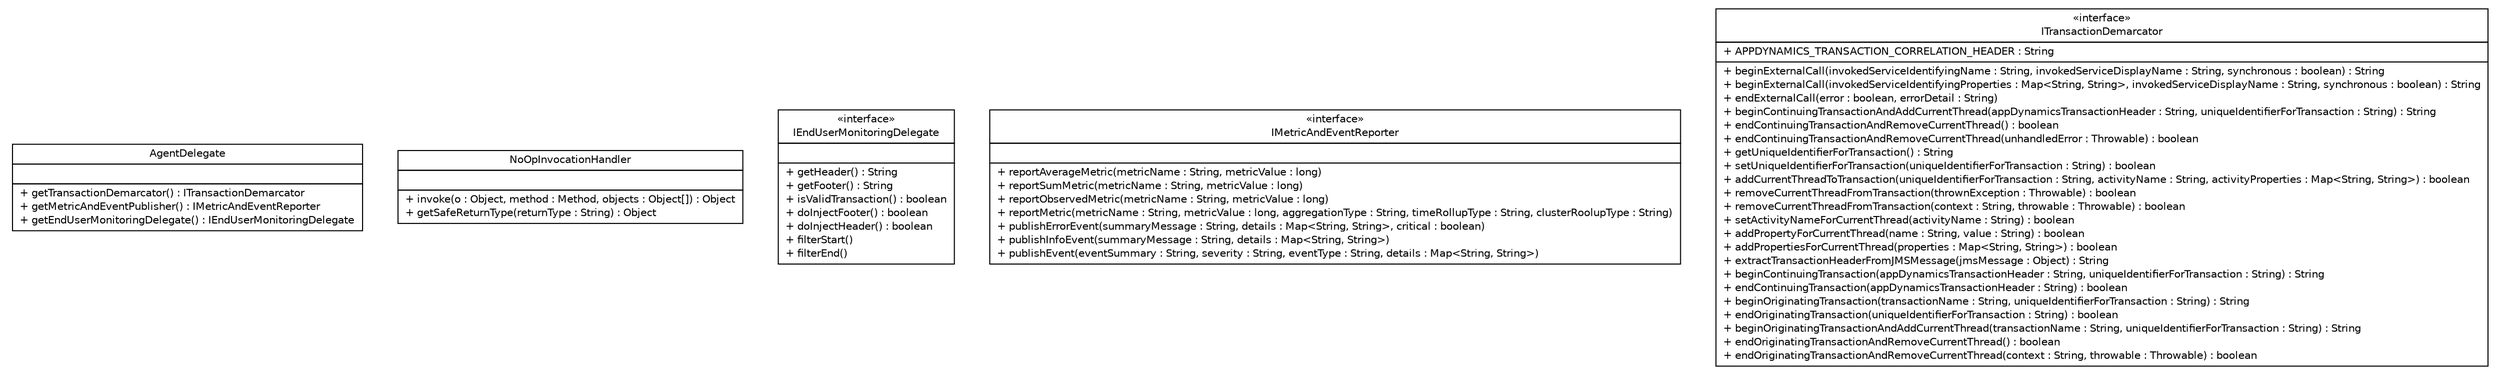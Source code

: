#!/usr/local/bin/dot
#
# Class diagram 
# Generated by UMLGraph version 5.4 (http://www.umlgraph.org/)
#

digraph G {
	edge [fontname="Helvetica",fontsize=10,labelfontname="Helvetica",labelfontsize=10];
	node [fontname="Helvetica",fontsize=10,shape=plaintext];
	nodesep=0.25;
	ranksep=0.5;
	// com.appdynamics.apm.appagent.api.AgentDelegate
	c0 [label=<<table title="com.appdynamics.apm.appagent.api.AgentDelegate" border="0" cellborder="1" cellspacing="0" cellpadding="2" port="p" href="./AgentDelegate.html">
		<tr><td><table border="0" cellspacing="0" cellpadding="1">
<tr><td align="center" balign="center"> AgentDelegate </td></tr>
		</table></td></tr>
		<tr><td><table border="0" cellspacing="0" cellpadding="1">
<tr><td align="left" balign="left">  </td></tr>
		</table></td></tr>
		<tr><td><table border="0" cellspacing="0" cellpadding="1">
<tr><td align="left" balign="left"> + getTransactionDemarcator() : ITransactionDemarcator </td></tr>
<tr><td align="left" balign="left"> + getMetricAndEventPublisher() : IMetricAndEventReporter </td></tr>
<tr><td align="left" balign="left"> + getEndUserMonitoringDelegate() : IEndUserMonitoringDelegate </td></tr>
		</table></td></tr>
		</table>>, URL="./AgentDelegate.html", fontname="Helvetica", fontcolor="black", fontsize=10.0];
	// com.appdynamics.apm.appagent.api.NoOpInvocationHandler
	c1 [label=<<table title="com.appdynamics.apm.appagent.api.NoOpInvocationHandler" border="0" cellborder="1" cellspacing="0" cellpadding="2" port="p" href="./NoOpInvocationHandler.html">
		<tr><td><table border="0" cellspacing="0" cellpadding="1">
<tr><td align="center" balign="center"> NoOpInvocationHandler </td></tr>
		</table></td></tr>
		<tr><td><table border="0" cellspacing="0" cellpadding="1">
<tr><td align="left" balign="left">  </td></tr>
		</table></td></tr>
		<tr><td><table border="0" cellspacing="0" cellpadding="1">
<tr><td align="left" balign="left"> + invoke(o : Object, method : Method, objects : Object[]) : Object </td></tr>
<tr><td align="left" balign="left"> + getSafeReturnType(returnType : String) : Object </td></tr>
		</table></td></tr>
		</table>>, URL="./NoOpInvocationHandler.html", fontname="Helvetica", fontcolor="black", fontsize=10.0];
	// com.appdynamics.apm.appagent.api.IEndUserMonitoringDelegate
	c6 [label=<<table title="com.appdynamics.apm.appagent.api.IEndUserMonitoringDelegate" border="0" cellborder="1" cellspacing="0" cellpadding="2" port="p" href="./IEndUserMonitoringDelegate.html">
		<tr><td><table border="0" cellspacing="0" cellpadding="1">
<tr><td align="center" balign="center"> &#171;interface&#187; </td></tr>
<tr><td align="center" balign="center"> IEndUserMonitoringDelegate </td></tr>
		</table></td></tr>
		<tr><td><table border="0" cellspacing="0" cellpadding="1">
<tr><td align="left" balign="left">  </td></tr>
		</table></td></tr>
		<tr><td><table border="0" cellspacing="0" cellpadding="1">
<tr><td align="left" balign="left"> + getHeader() : String </td></tr>
<tr><td align="left" balign="left"> + getFooter() : String </td></tr>
<tr><td align="left" balign="left"> + isValidTransaction() : boolean </td></tr>
<tr><td align="left" balign="left"> + doInjectFooter() : boolean </td></tr>
<tr><td align="left" balign="left"> + doInjectHeader() : boolean </td></tr>
<tr><td align="left" balign="left"> + filterStart() </td></tr>
<tr><td align="left" balign="left"> + filterEnd() </td></tr>
		</table></td></tr>
		</table>>, URL="./IEndUserMonitoringDelegate.html", fontname="Helvetica", fontcolor="black", fontsize=10.0];
	// com.appdynamics.apm.appagent.api.IMetricAndEventReporter
	c7 [label=<<table title="com.appdynamics.apm.appagent.api.IMetricAndEventReporter" border="0" cellborder="1" cellspacing="0" cellpadding="2" port="p" href="./IMetricAndEventReporter.html">
		<tr><td><table border="0" cellspacing="0" cellpadding="1">
<tr><td align="center" balign="center"> &#171;interface&#187; </td></tr>
<tr><td align="center" balign="center"> IMetricAndEventReporter </td></tr>
		</table></td></tr>
		<tr><td><table border="0" cellspacing="0" cellpadding="1">
<tr><td align="left" balign="left">  </td></tr>
		</table></td></tr>
		<tr><td><table border="0" cellspacing="0" cellpadding="1">
<tr><td align="left" balign="left"> + reportAverageMetric(metricName : String, metricValue : long) </td></tr>
<tr><td align="left" balign="left"> + reportSumMetric(metricName : String, metricValue : long) </td></tr>
<tr><td align="left" balign="left"> + reportObservedMetric(metricName : String, metricValue : long) </td></tr>
<tr><td align="left" balign="left"> + reportMetric(metricName : String, metricValue : long, aggregationType : String, timeRollupType : String, clusterRoolupType : String) </td></tr>
<tr><td align="left" balign="left"> + publishErrorEvent(summaryMessage : String, details : Map&lt;String, String&gt;, critical : boolean) </td></tr>
<tr><td align="left" balign="left"> + publishInfoEvent(summaryMessage : String, details : Map&lt;String, String&gt;) </td></tr>
<tr><td align="left" balign="left"> + publishEvent(eventSummary : String, severity : String, eventType : String, details : Map&lt;String, String&gt;) </td></tr>
		</table></td></tr>
		</table>>, URL="./IMetricAndEventReporter.html", fontname="Helvetica", fontcolor="black", fontsize=10.0];
	// com.appdynamics.apm.appagent.api.ITransactionDemarcator
	c8 [label=<<table title="com.appdynamics.apm.appagent.api.ITransactionDemarcator" border="0" cellborder="1" cellspacing="0" cellpadding="2" port="p" href="./ITransactionDemarcator.html">
		<tr><td><table border="0" cellspacing="0" cellpadding="1">
<tr><td align="center" balign="center"> &#171;interface&#187; </td></tr>
<tr><td align="center" balign="center"> ITransactionDemarcator </td></tr>
		</table></td></tr>
		<tr><td><table border="0" cellspacing="0" cellpadding="1">
<tr><td align="left" balign="left"> + APPDYNAMICS_TRANSACTION_CORRELATION_HEADER : String </td></tr>
		</table></td></tr>
		<tr><td><table border="0" cellspacing="0" cellpadding="1">
<tr><td align="left" balign="left"> + beginExternalCall(invokedServiceIdentifyingName : String, invokedServiceDisplayName : String, synchronous : boolean) : String </td></tr>
<tr><td align="left" balign="left"> + beginExternalCall(invokedServiceIdentifyingProperties : Map&lt;String, String&gt;, invokedServiceDisplayName : String, synchronous : boolean) : String </td></tr>
<tr><td align="left" balign="left"> + endExternalCall(error : boolean, errorDetail : String) </td></tr>
<tr><td align="left" balign="left"> + beginContinuingTransactionAndAddCurrentThread(appDynamicsTransactionHeader : String, uniqueIdentifierForTransaction : String) : String </td></tr>
<tr><td align="left" balign="left"> + endContinuingTransactionAndRemoveCurrentThread() : boolean </td></tr>
<tr><td align="left" balign="left"> + endContinuingTransactionAndRemoveCurrentThread(unhandledError : Throwable) : boolean </td></tr>
<tr><td align="left" balign="left"> + getUniqueIdentifierForTransaction() : String </td></tr>
<tr><td align="left" balign="left"> + setUniqueIdentifierForTransaction(uniqueIdentifierForTransaction : String) : boolean </td></tr>
<tr><td align="left" balign="left"> + addCurrentThreadToTransaction(uniqueIdentifierForTransaction : String, activityName : String, activityProperties : Map&lt;String, String&gt;) : boolean </td></tr>
<tr><td align="left" balign="left"> + removeCurrentThreadFromTransaction(thrownException : Throwable) : boolean </td></tr>
<tr><td align="left" balign="left"> + removeCurrentThreadFromTransaction(context : String, throwable : Throwable) : boolean </td></tr>
<tr><td align="left" balign="left"> + setActivityNameForCurrentThread(activityName : String) : boolean </td></tr>
<tr><td align="left" balign="left"> + addPropertyForCurrentThread(name : String, value : String) : boolean </td></tr>
<tr><td align="left" balign="left"> + addPropertiesForCurrentThread(properties : Map&lt;String, String&gt;) : boolean </td></tr>
<tr><td align="left" balign="left"> + extractTransactionHeaderFromJMSMessage(jmsMessage : Object) : String </td></tr>
<tr><td align="left" balign="left"> + beginContinuingTransaction(appDynamicsTransactionHeader : String, uniqueIdentifierForTransaction : String) : String </td></tr>
<tr><td align="left" balign="left"> + endContinuingTransaction(appDynamicsTransactionHeader : String) : boolean </td></tr>
<tr><td align="left" balign="left"> + beginOriginatingTransaction(transactionName : String, uniqueIdentifierForTransaction : String) : String </td></tr>
<tr><td align="left" balign="left"> + endOriginatingTransaction(uniqueIdentifierForTransaction : String) : boolean </td></tr>
<tr><td align="left" balign="left"> + beginOriginatingTransactionAndAddCurrentThread(transactionName : String, uniqueIdentifierForTransaction : String) : String </td></tr>
<tr><td align="left" balign="left"> + endOriginatingTransactionAndRemoveCurrentThread() : boolean </td></tr>
<tr><td align="left" balign="left"> + endOriginatingTransactionAndRemoveCurrentThread(context : String, throwable : Throwable) : boolean </td></tr>
		</table></td></tr>
		</table>>, URL="./ITransactionDemarcator.html", fontname="Helvetica", fontcolor="black", fontsize=10.0];
}


